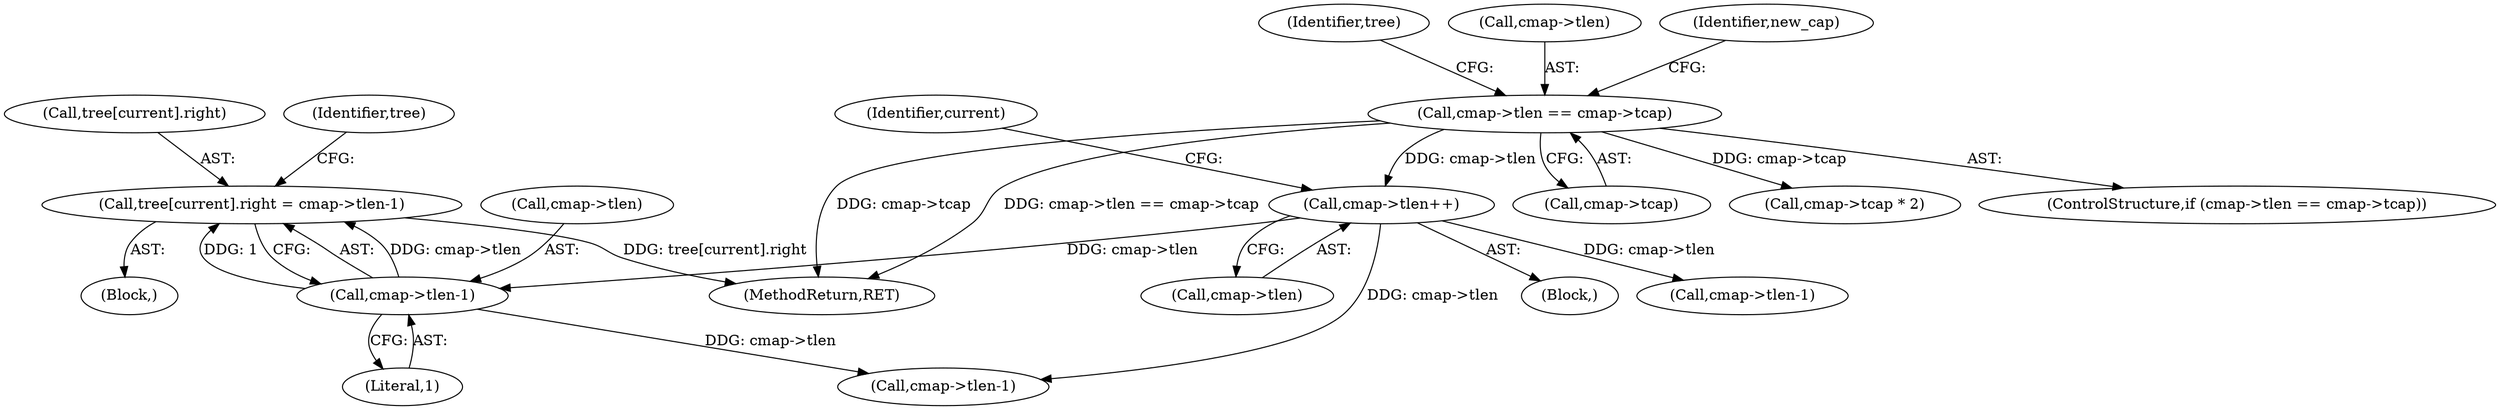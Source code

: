 digraph "0_ghostscript_f597300439e62f5e921f0d7b1e880b5c1a1f1607@array" {
"1000713" [label="(Call,tree[current].right = cmap->tlen-1)"];
"1000719" [label="(Call,cmap->tlen-1)"];
"1000670" [label="(Call,cmap->tlen++)"];
"1000564" [label="(Call,cmap->tlen == cmap->tcap)"];
"1000564" [label="(Call,cmap->tlen == cmap->tcap)"];
"1000610" [label="(Identifier,tree)"];
"1000671" [label="(Call,cmap->tlen)"];
"1000670" [label="(Call,cmap->tlen++)"];
"1000719" [label="(Call,cmap->tlen-1)"];
"1000568" [label="(Call,cmap->tcap)"];
"1000714" [label="(Call,tree[current].right)"];
"1000565" [label="(Call,cmap->tlen)"];
"1000723" [label="(Literal,1)"];
"1000726" [label="(Call,cmap->tlen-1)"];
"1000119" [label="(Block,)"];
"1000704" [label="(Block,)"];
"1000579" [label="(Call,cmap->tcap * 2)"];
"1000676" [label="(Identifier,current)"];
"1000698" [label="(Call,cmap->tlen-1)"];
"1000713" [label="(Call,tree[current].right = cmap->tlen-1)"];
"1000574" [label="(Identifier,new_cap)"];
"1000720" [label="(Call,cmap->tlen)"];
"1000725" [label="(Identifier,tree)"];
"1000563" [label="(ControlStructure,if (cmap->tlen == cmap->tcap))"];
"1000759" [label="(MethodReturn,RET)"];
"1000713" -> "1000704"  [label="AST: "];
"1000713" -> "1000719"  [label="CFG: "];
"1000714" -> "1000713"  [label="AST: "];
"1000719" -> "1000713"  [label="AST: "];
"1000725" -> "1000713"  [label="CFG: "];
"1000713" -> "1000759"  [label="DDG: tree[current].right"];
"1000719" -> "1000713"  [label="DDG: cmap->tlen"];
"1000719" -> "1000713"  [label="DDG: 1"];
"1000719" -> "1000723"  [label="CFG: "];
"1000720" -> "1000719"  [label="AST: "];
"1000723" -> "1000719"  [label="AST: "];
"1000670" -> "1000719"  [label="DDG: cmap->tlen"];
"1000719" -> "1000726"  [label="DDG: cmap->tlen"];
"1000670" -> "1000119"  [label="AST: "];
"1000670" -> "1000671"  [label="CFG: "];
"1000671" -> "1000670"  [label="AST: "];
"1000676" -> "1000670"  [label="CFG: "];
"1000564" -> "1000670"  [label="DDG: cmap->tlen"];
"1000670" -> "1000698"  [label="DDG: cmap->tlen"];
"1000670" -> "1000726"  [label="DDG: cmap->tlen"];
"1000564" -> "1000563"  [label="AST: "];
"1000564" -> "1000568"  [label="CFG: "];
"1000565" -> "1000564"  [label="AST: "];
"1000568" -> "1000564"  [label="AST: "];
"1000574" -> "1000564"  [label="CFG: "];
"1000610" -> "1000564"  [label="CFG: "];
"1000564" -> "1000759"  [label="DDG: cmap->tcap"];
"1000564" -> "1000759"  [label="DDG: cmap->tlen == cmap->tcap"];
"1000564" -> "1000579"  [label="DDG: cmap->tcap"];
}
